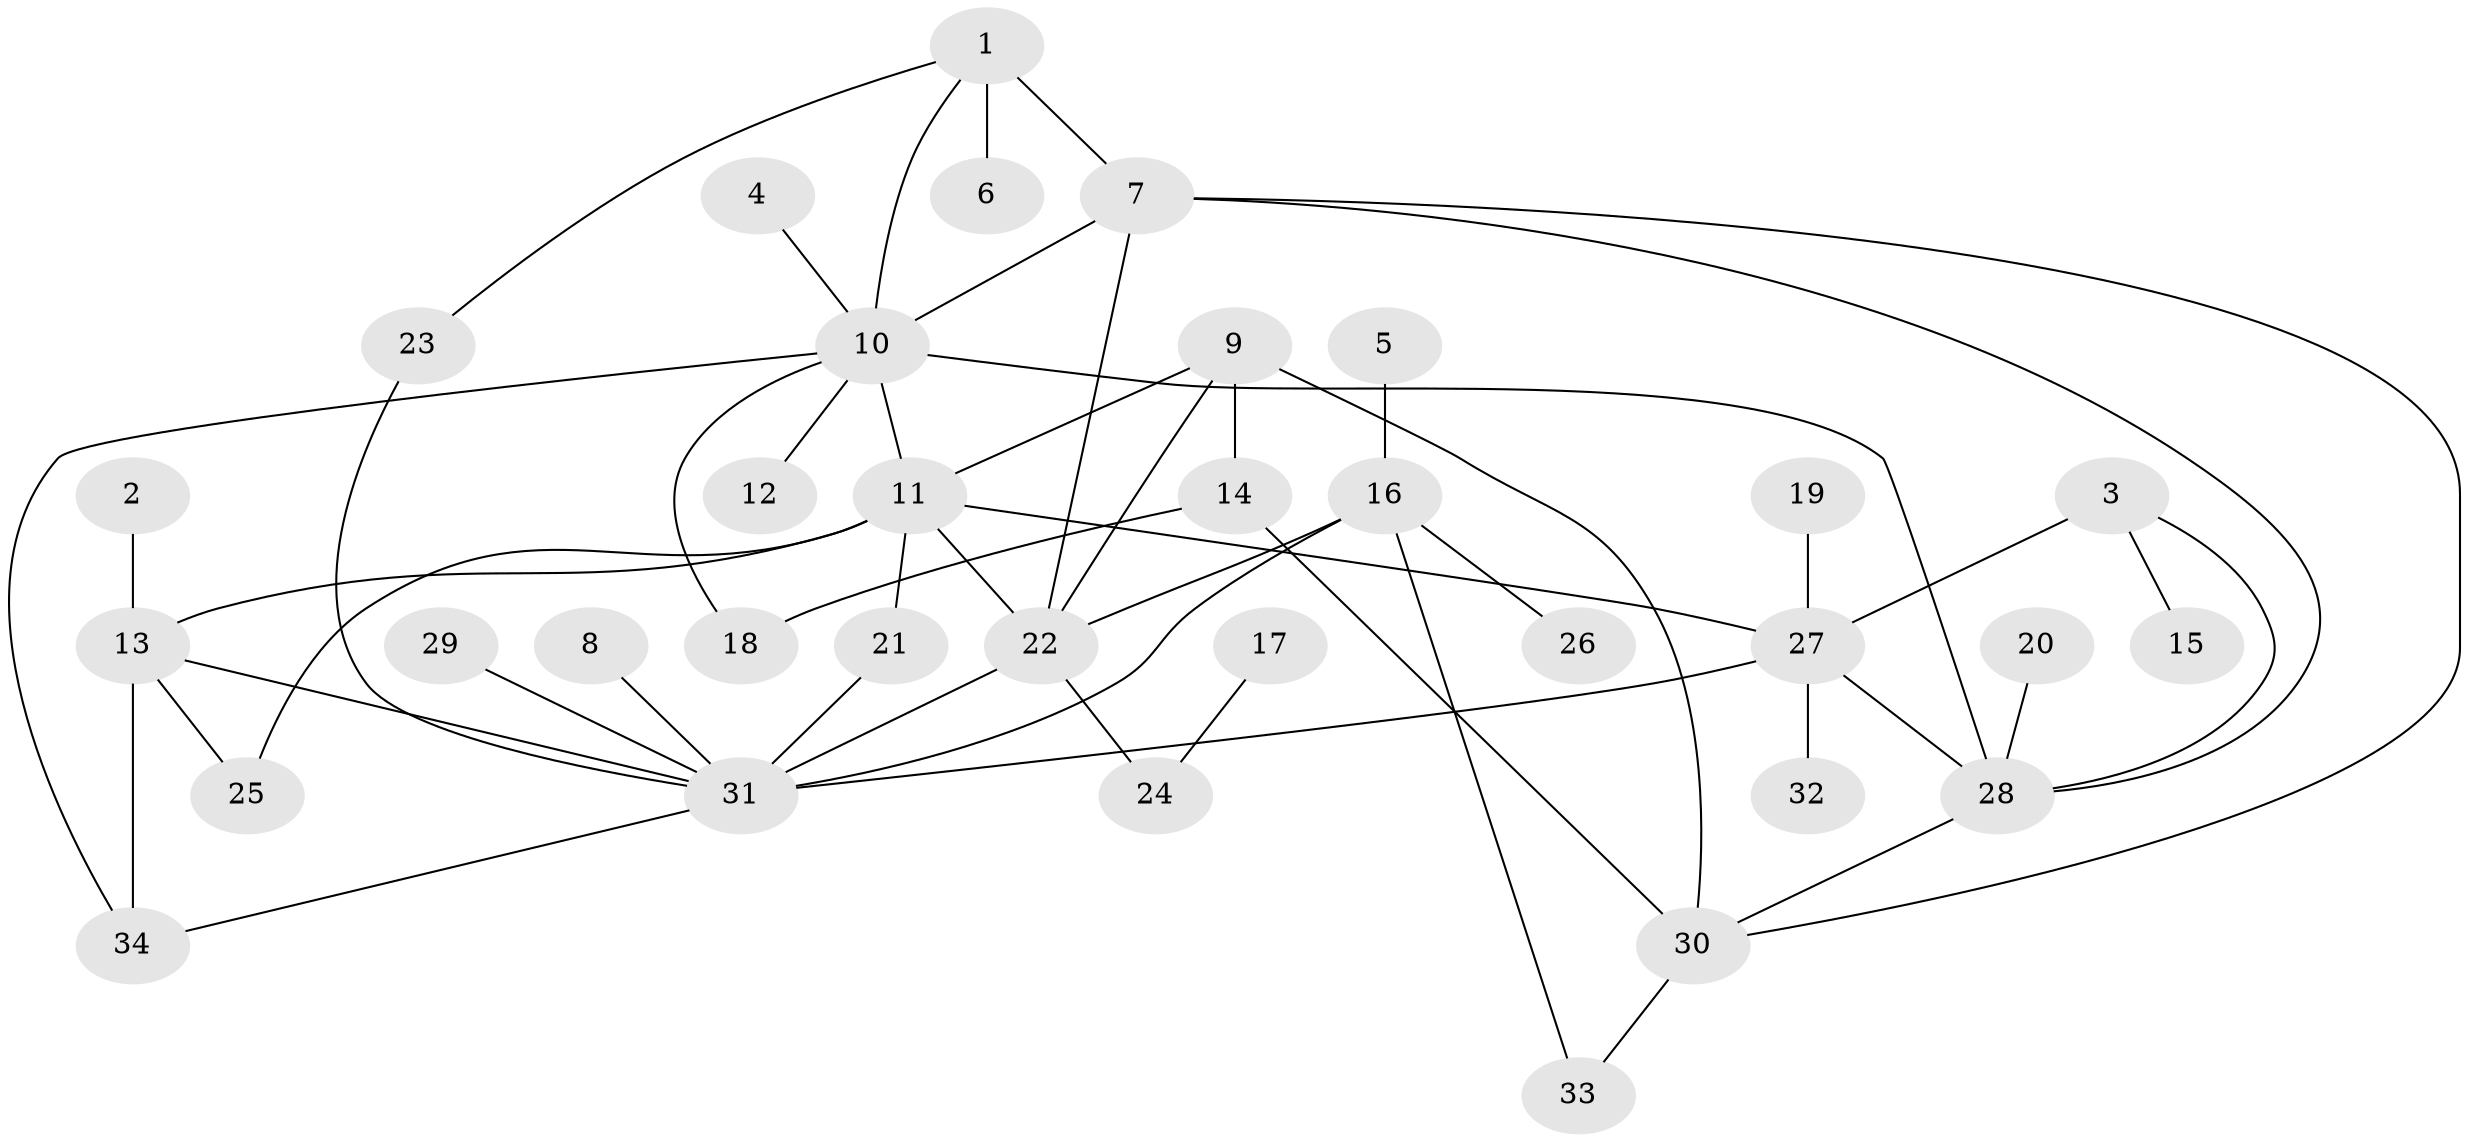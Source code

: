 // original degree distribution, {5: 0.09411764705882353, 6: 0.047058823529411764, 7: 0.03529411764705882, 10: 0.011764705882352941, 11: 0.011764705882352941, 8: 0.023529411764705882, 13: 0.011764705882352941, 3: 0.08235294117647059, 2: 0.16470588235294117, 1: 0.5176470588235295}
// Generated by graph-tools (version 1.1) at 2025/37/03/04/25 23:37:37]
// undirected, 34 vertices, 52 edges
graph export_dot {
  node [color=gray90,style=filled];
  1;
  2;
  3;
  4;
  5;
  6;
  7;
  8;
  9;
  10;
  11;
  12;
  13;
  14;
  15;
  16;
  17;
  18;
  19;
  20;
  21;
  22;
  23;
  24;
  25;
  26;
  27;
  28;
  29;
  30;
  31;
  32;
  33;
  34;
  1 -- 6 [weight=1.0];
  1 -- 7 [weight=2.0];
  1 -- 10 [weight=1.0];
  1 -- 23 [weight=1.0];
  2 -- 13 [weight=1.0];
  3 -- 15 [weight=1.0];
  3 -- 27 [weight=2.0];
  3 -- 28 [weight=1.0];
  4 -- 10 [weight=1.0];
  5 -- 16 [weight=1.0];
  7 -- 10 [weight=2.0];
  7 -- 22 [weight=1.0];
  7 -- 28 [weight=2.0];
  7 -- 30 [weight=1.0];
  8 -- 31 [weight=1.0];
  9 -- 11 [weight=1.0];
  9 -- 14 [weight=2.0];
  9 -- 22 [weight=1.0];
  9 -- 30 [weight=2.0];
  10 -- 11 [weight=1.0];
  10 -- 12 [weight=1.0];
  10 -- 18 [weight=1.0];
  10 -- 28 [weight=1.0];
  10 -- 34 [weight=1.0];
  11 -- 13 [weight=2.0];
  11 -- 21 [weight=1.0];
  11 -- 22 [weight=1.0];
  11 -- 25 [weight=2.0];
  11 -- 27 [weight=1.0];
  13 -- 25 [weight=1.0];
  13 -- 31 [weight=1.0];
  13 -- 34 [weight=1.0];
  14 -- 18 [weight=1.0];
  14 -- 30 [weight=1.0];
  16 -- 22 [weight=2.0];
  16 -- 26 [weight=1.0];
  16 -- 31 [weight=1.0];
  16 -- 33 [weight=1.0];
  17 -- 24 [weight=1.0];
  19 -- 27 [weight=1.0];
  20 -- 28 [weight=1.0];
  21 -- 31 [weight=1.0];
  22 -- 24 [weight=1.0];
  22 -- 31 [weight=2.0];
  23 -- 31 [weight=1.0];
  27 -- 28 [weight=2.0];
  27 -- 31 [weight=1.0];
  27 -- 32 [weight=1.0];
  28 -- 30 [weight=1.0];
  29 -- 31 [weight=1.0];
  30 -- 33 [weight=1.0];
  31 -- 34 [weight=1.0];
}

